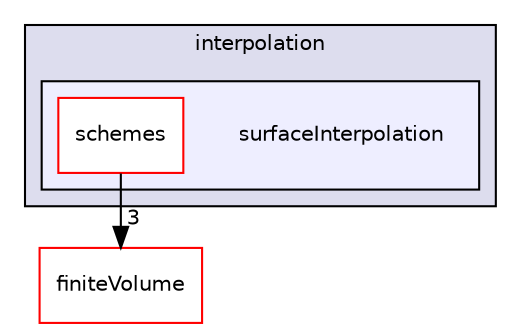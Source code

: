 digraph "src/optimisation/adjointOptimisation/adjoint/finiteVolume/interpolation/surfaceInterpolation" {
  bgcolor=transparent;
  compound=true
  node [ fontsize="10", fontname="Helvetica"];
  edge [ labelfontsize="10", labelfontname="Helvetica"];
  subgraph clusterdir_61bf9d2f665033a11dac176bff8be788 {
    graph [ bgcolor="#ddddee", pencolor="black", label="interpolation" fontname="Helvetica", fontsize="10", URL="dir_61bf9d2f665033a11dac176bff8be788.html"]
  subgraph clusterdir_ac053c1cd238e4a2e8637c1a8506f80f {
    graph [ bgcolor="#eeeeff", pencolor="black", label="" URL="dir_ac053c1cd238e4a2e8637c1a8506f80f.html"];
    dir_ac053c1cd238e4a2e8637c1a8506f80f [shape=plaintext label="surfaceInterpolation"];
    dir_a08030812ab5b6b52a57b7bfc1f12631 [shape=box label="schemes" color="red" fillcolor="white" style="filled" URL="dir_a08030812ab5b6b52a57b7bfc1f12631.html"];
  }
  }
  dir_9bd15774b555cf7259a6fa18f99fe99b [shape=box label="finiteVolume" color="red" URL="dir_9bd15774b555cf7259a6fa18f99fe99b.html"];
  dir_a08030812ab5b6b52a57b7bfc1f12631->dir_9bd15774b555cf7259a6fa18f99fe99b [headlabel="3", labeldistance=1.5 headhref="dir_002813_000814.html"];
}

